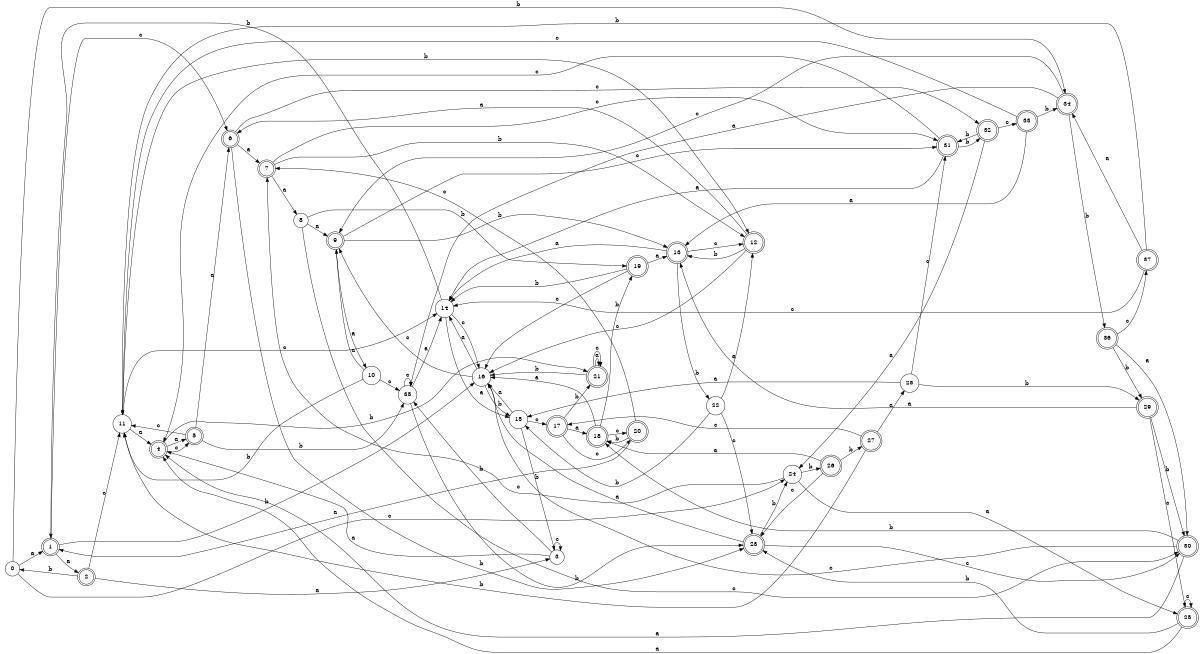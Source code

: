 digraph n31_10 {
__start0 [label="" shape="none"];

rankdir=LR;
size="8,5";

s0 [style="filled", color="black", fillcolor="white" shape="circle", label="0"];
s1 [style="rounded,filled", color="black", fillcolor="white" shape="doublecircle", label="1"];
s2 [style="rounded,filled", color="black", fillcolor="white" shape="doublecircle", label="2"];
s3 [style="filled", color="black", fillcolor="white" shape="circle", label="3"];
s4 [style="rounded,filled", color="black", fillcolor="white" shape="doublecircle", label="4"];
s5 [style="rounded,filled", color="black", fillcolor="white" shape="doublecircle", label="5"];
s6 [style="rounded,filled", color="black", fillcolor="white" shape="doublecircle", label="6"];
s7 [style="rounded,filled", color="black", fillcolor="white" shape="doublecircle", label="7"];
s8 [style="filled", color="black", fillcolor="white" shape="circle", label="8"];
s9 [style="rounded,filled", color="black", fillcolor="white" shape="doublecircle", label="9"];
s10 [style="filled", color="black", fillcolor="white" shape="circle", label="10"];
s11 [style="filled", color="black", fillcolor="white" shape="circle", label="11"];
s12 [style="rounded,filled", color="black", fillcolor="white" shape="doublecircle", label="12"];
s13 [style="rounded,filled", color="black", fillcolor="white" shape="doublecircle", label="13"];
s14 [style="filled", color="black", fillcolor="white" shape="circle", label="14"];
s15 [style="filled", color="black", fillcolor="white" shape="circle", label="15"];
s16 [style="filled", color="black", fillcolor="white" shape="circle", label="16"];
s17 [style="rounded,filled", color="black", fillcolor="white" shape="doublecircle", label="17"];
s18 [style="rounded,filled", color="black", fillcolor="white" shape="doublecircle", label="18"];
s19 [style="rounded,filled", color="black", fillcolor="white" shape="doublecircle", label="19"];
s20 [style="rounded,filled", color="black", fillcolor="white" shape="doublecircle", label="20"];
s21 [style="rounded,filled", color="black", fillcolor="white" shape="doublecircle", label="21"];
s22 [style="filled", color="black", fillcolor="white" shape="circle", label="22"];
s23 [style="rounded,filled", color="black", fillcolor="white" shape="doublecircle", label="23"];
s24 [style="filled", color="black", fillcolor="white" shape="circle", label="24"];
s25 [style="rounded,filled", color="black", fillcolor="white" shape="doublecircle", label="25"];
s26 [style="rounded,filled", color="black", fillcolor="white" shape="doublecircle", label="26"];
s27 [style="rounded,filled", color="black", fillcolor="white" shape="doublecircle", label="27"];
s28 [style="filled", color="black", fillcolor="white" shape="circle", label="28"];
s29 [style="rounded,filled", color="black", fillcolor="white" shape="doublecircle", label="29"];
s30 [style="rounded,filled", color="black", fillcolor="white" shape="doublecircle", label="30"];
s31 [style="rounded,filled", color="black", fillcolor="white" shape="doublecircle", label="31"];
s32 [style="rounded,filled", color="black", fillcolor="white" shape="doublecircle", label="32"];
s33 [style="rounded,filled", color="black", fillcolor="white" shape="doublecircle", label="33"];
s34 [style="rounded,filled", color="black", fillcolor="white" shape="doublecircle", label="34"];
s35 [style="filled", color="black", fillcolor="white" shape="circle", label="35"];
s36 [style="rounded,filled", color="black", fillcolor="white" shape="doublecircle", label="36"];
s37 [style="rounded,filled", color="black", fillcolor="white" shape="doublecircle", label="37"];
s0 -> s1 [label="a"];
s0 -> s34 [label="b"];
s0 -> s24 [label="c"];
s1 -> s2 [label="a"];
s1 -> s16 [label="b"];
s1 -> s6 [label="c"];
s2 -> s3 [label="a"];
s2 -> s0 [label="b"];
s2 -> s11 [label="c"];
s3 -> s4 [label="a"];
s3 -> s35 [label="b"];
s3 -> s3 [label="c"];
s4 -> s5 [label="a"];
s4 -> s21 [label="b"];
s4 -> s5 [label="c"];
s5 -> s6 [label="a"];
s5 -> s35 [label="b"];
s5 -> s11 [label="c"];
s6 -> s7 [label="a"];
s6 -> s23 [label="b"];
s6 -> s32 [label="c"];
s7 -> s8 [label="a"];
s7 -> s12 [label="b"];
s7 -> s31 [label="c"];
s8 -> s9 [label="a"];
s8 -> s19 [label="b"];
s8 -> s30 [label="c"];
s9 -> s10 [label="a"];
s9 -> s13 [label="b"];
s9 -> s31 [label="c"];
s10 -> s9 [label="a"];
s10 -> s11 [label="b"];
s10 -> s35 [label="c"];
s11 -> s4 [label="a"];
s11 -> s12 [label="b"];
s11 -> s14 [label="c"];
s12 -> s6 [label="a"];
s12 -> s13 [label="b"];
s12 -> s16 [label="c"];
s13 -> s14 [label="a"];
s13 -> s22 [label="b"];
s13 -> s12 [label="c"];
s14 -> s15 [label="a"];
s14 -> s1 [label="b"];
s14 -> s16 [label="c"];
s15 -> s16 [label="a"];
s15 -> s3 [label="b"];
s15 -> s17 [label="c"];
s16 -> s14 [label="a"];
s16 -> s15 [label="b"];
s16 -> s9 [label="c"];
s17 -> s18 [label="a"];
s17 -> s21 [label="b"];
s17 -> s20 [label="c"];
s18 -> s16 [label="a"];
s18 -> s19 [label="b"];
s18 -> s20 [label="c"];
s19 -> s13 [label="a"];
s19 -> s14 [label="b"];
s19 -> s16 [label="c"];
s20 -> s1 [label="a"];
s20 -> s18 [label="b"];
s20 -> s7 [label="c"];
s21 -> s21 [label="a"];
s21 -> s16 [label="b"];
s21 -> s21 [label="c"];
s22 -> s12 [label="a"];
s22 -> s15 [label="b"];
s22 -> s23 [label="c"];
s23 -> s16 [label="a"];
s23 -> s24 [label="b"];
s23 -> s30 [label="c"];
s24 -> s25 [label="a"];
s24 -> s26 [label="b"];
s24 -> s7 [label="c"];
s25 -> s4 [label="a"];
s25 -> s23 [label="b"];
s25 -> s25 [label="c"];
s26 -> s18 [label="a"];
s26 -> s27 [label="b"];
s26 -> s23 [label="c"];
s27 -> s28 [label="a"];
s27 -> s11 [label="b"];
s27 -> s17 [label="c"];
s28 -> s15 [label="a"];
s28 -> s29 [label="b"];
s28 -> s31 [label="c"];
s29 -> s13 [label="a"];
s29 -> s30 [label="b"];
s29 -> s25 [label="c"];
s30 -> s4 [label="a"];
s30 -> s18 [label="b"];
s30 -> s16 [label="c"];
s31 -> s14 [label="a"];
s31 -> s32 [label="b"];
s31 -> s4 [label="c"];
s32 -> s24 [label="a"];
s32 -> s31 [label="b"];
s32 -> s33 [label="c"];
s33 -> s13 [label="a"];
s33 -> s34 [label="b"];
s33 -> s11 [label="c"];
s34 -> s35 [label="a"];
s34 -> s36 [label="b"];
s34 -> s9 [label="c"];
s35 -> s14 [label="a"];
s35 -> s23 [label="b"];
s35 -> s35 [label="c"];
s36 -> s30 [label="a"];
s36 -> s29 [label="b"];
s36 -> s37 [label="c"];
s37 -> s34 [label="a"];
s37 -> s11 [label="b"];
s37 -> s14 [label="c"];

}